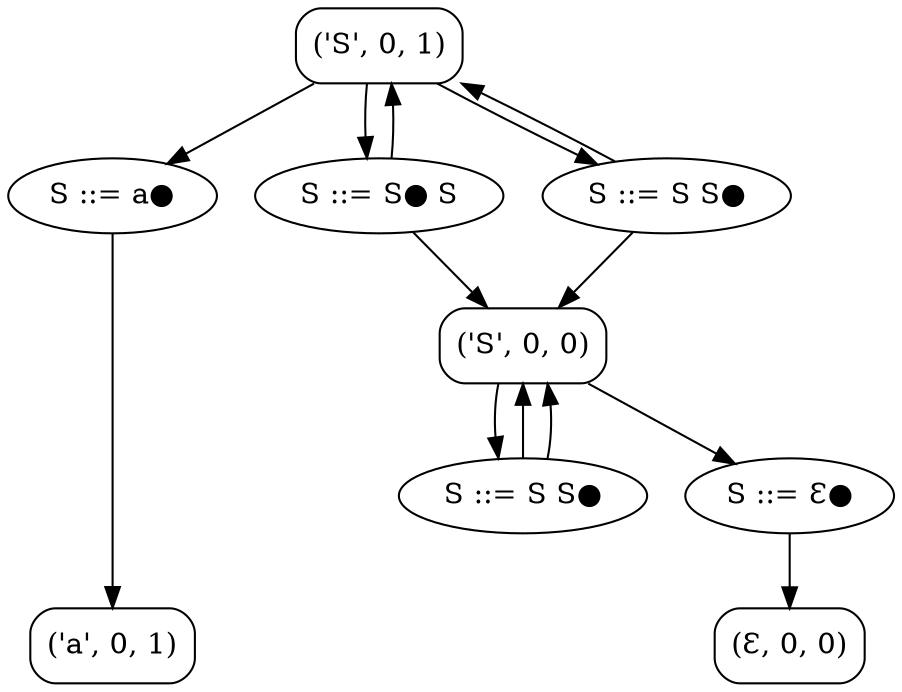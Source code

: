 digraph g {
"b2eb5cea-573c-4328-98e2-68c869415e6d" [label="('S', 0, 1)" shape="box" style="rounded"]
"59384a64-843e-4d2c-95d9-66c2bf90537a" [label="S ::= a●" shape="oval"]
"e744a831-cb46-42bc-bb30-69f9f82b4cd9" [label="('a', 0, 1)" shape="box" style="rounded"]
"27e1efa3-07d2-4414-944c-c9fd74fd6cb4" [label="S ::= S● S" shape="oval"]
"300bba13-9a56-48d4-9f33-ea3d8a16c564" [label="('S', 0, 0)" shape="box" style="rounded"]
"97e7a373-dd94-4ce4-b949-e118055b36e1" [label="S ::= S S●" shape="oval"]
"3a0c36bd-fe62-4d33-a0d0-64af234e6518" [label="S ::= Ɛ●" shape="oval"]
"ddb7c99f-c89a-4d66-a791-650685a230b6" [label="(Ɛ, 0, 0)" shape="box" style="rounded"]
"e69cb17a-63f1-45db-8d21-a0153df98e74" [label="S ::= S S●" shape="oval"]
"b2eb5cea-573c-4328-98e2-68c869415e6d" -> "59384a64-843e-4d2c-95d9-66c2bf90537a"
"b2eb5cea-573c-4328-98e2-68c869415e6d" -> "27e1efa3-07d2-4414-944c-c9fd74fd6cb4"
"b2eb5cea-573c-4328-98e2-68c869415e6d" -> "e69cb17a-63f1-45db-8d21-a0153df98e74"
"59384a64-843e-4d2c-95d9-66c2bf90537a" -> "e744a831-cb46-42bc-bb30-69f9f82b4cd9"
"27e1efa3-07d2-4414-944c-c9fd74fd6cb4" -> "b2eb5cea-573c-4328-98e2-68c869415e6d"
"27e1efa3-07d2-4414-944c-c9fd74fd6cb4" -> "300bba13-9a56-48d4-9f33-ea3d8a16c564"
"300bba13-9a56-48d4-9f33-ea3d8a16c564" -> "97e7a373-dd94-4ce4-b949-e118055b36e1"
"300bba13-9a56-48d4-9f33-ea3d8a16c564" -> "3a0c36bd-fe62-4d33-a0d0-64af234e6518"
"97e7a373-dd94-4ce4-b949-e118055b36e1" -> "300bba13-9a56-48d4-9f33-ea3d8a16c564"
"97e7a373-dd94-4ce4-b949-e118055b36e1" -> "300bba13-9a56-48d4-9f33-ea3d8a16c564"
"3a0c36bd-fe62-4d33-a0d0-64af234e6518" -> "ddb7c99f-c89a-4d66-a791-650685a230b6"
"e69cb17a-63f1-45db-8d21-a0153df98e74" -> "300bba13-9a56-48d4-9f33-ea3d8a16c564"
"e69cb17a-63f1-45db-8d21-a0153df98e74" -> "b2eb5cea-573c-4328-98e2-68c869415e6d"
{rank = same; "b2eb5cea-573c-4328-98e2-68c869415e6d"}
{rank = same; "59384a64-843e-4d2c-95d9-66c2bf90537a"; "27e1efa3-07d2-4414-944c-c9fd74fd6cb4"; "e69cb17a-63f1-45db-8d21-a0153df98e74"}
{rank = same; "300bba13-9a56-48d4-9f33-ea3d8a16c564"}
{rank = same; "97e7a373-dd94-4ce4-b949-e118055b36e1"; "3a0c36bd-fe62-4d33-a0d0-64af234e6518"}
{rank = same; "e744a831-cb46-42bc-bb30-69f9f82b4cd9"; "ddb7c99f-c89a-4d66-a791-650685a230b6"}
}

